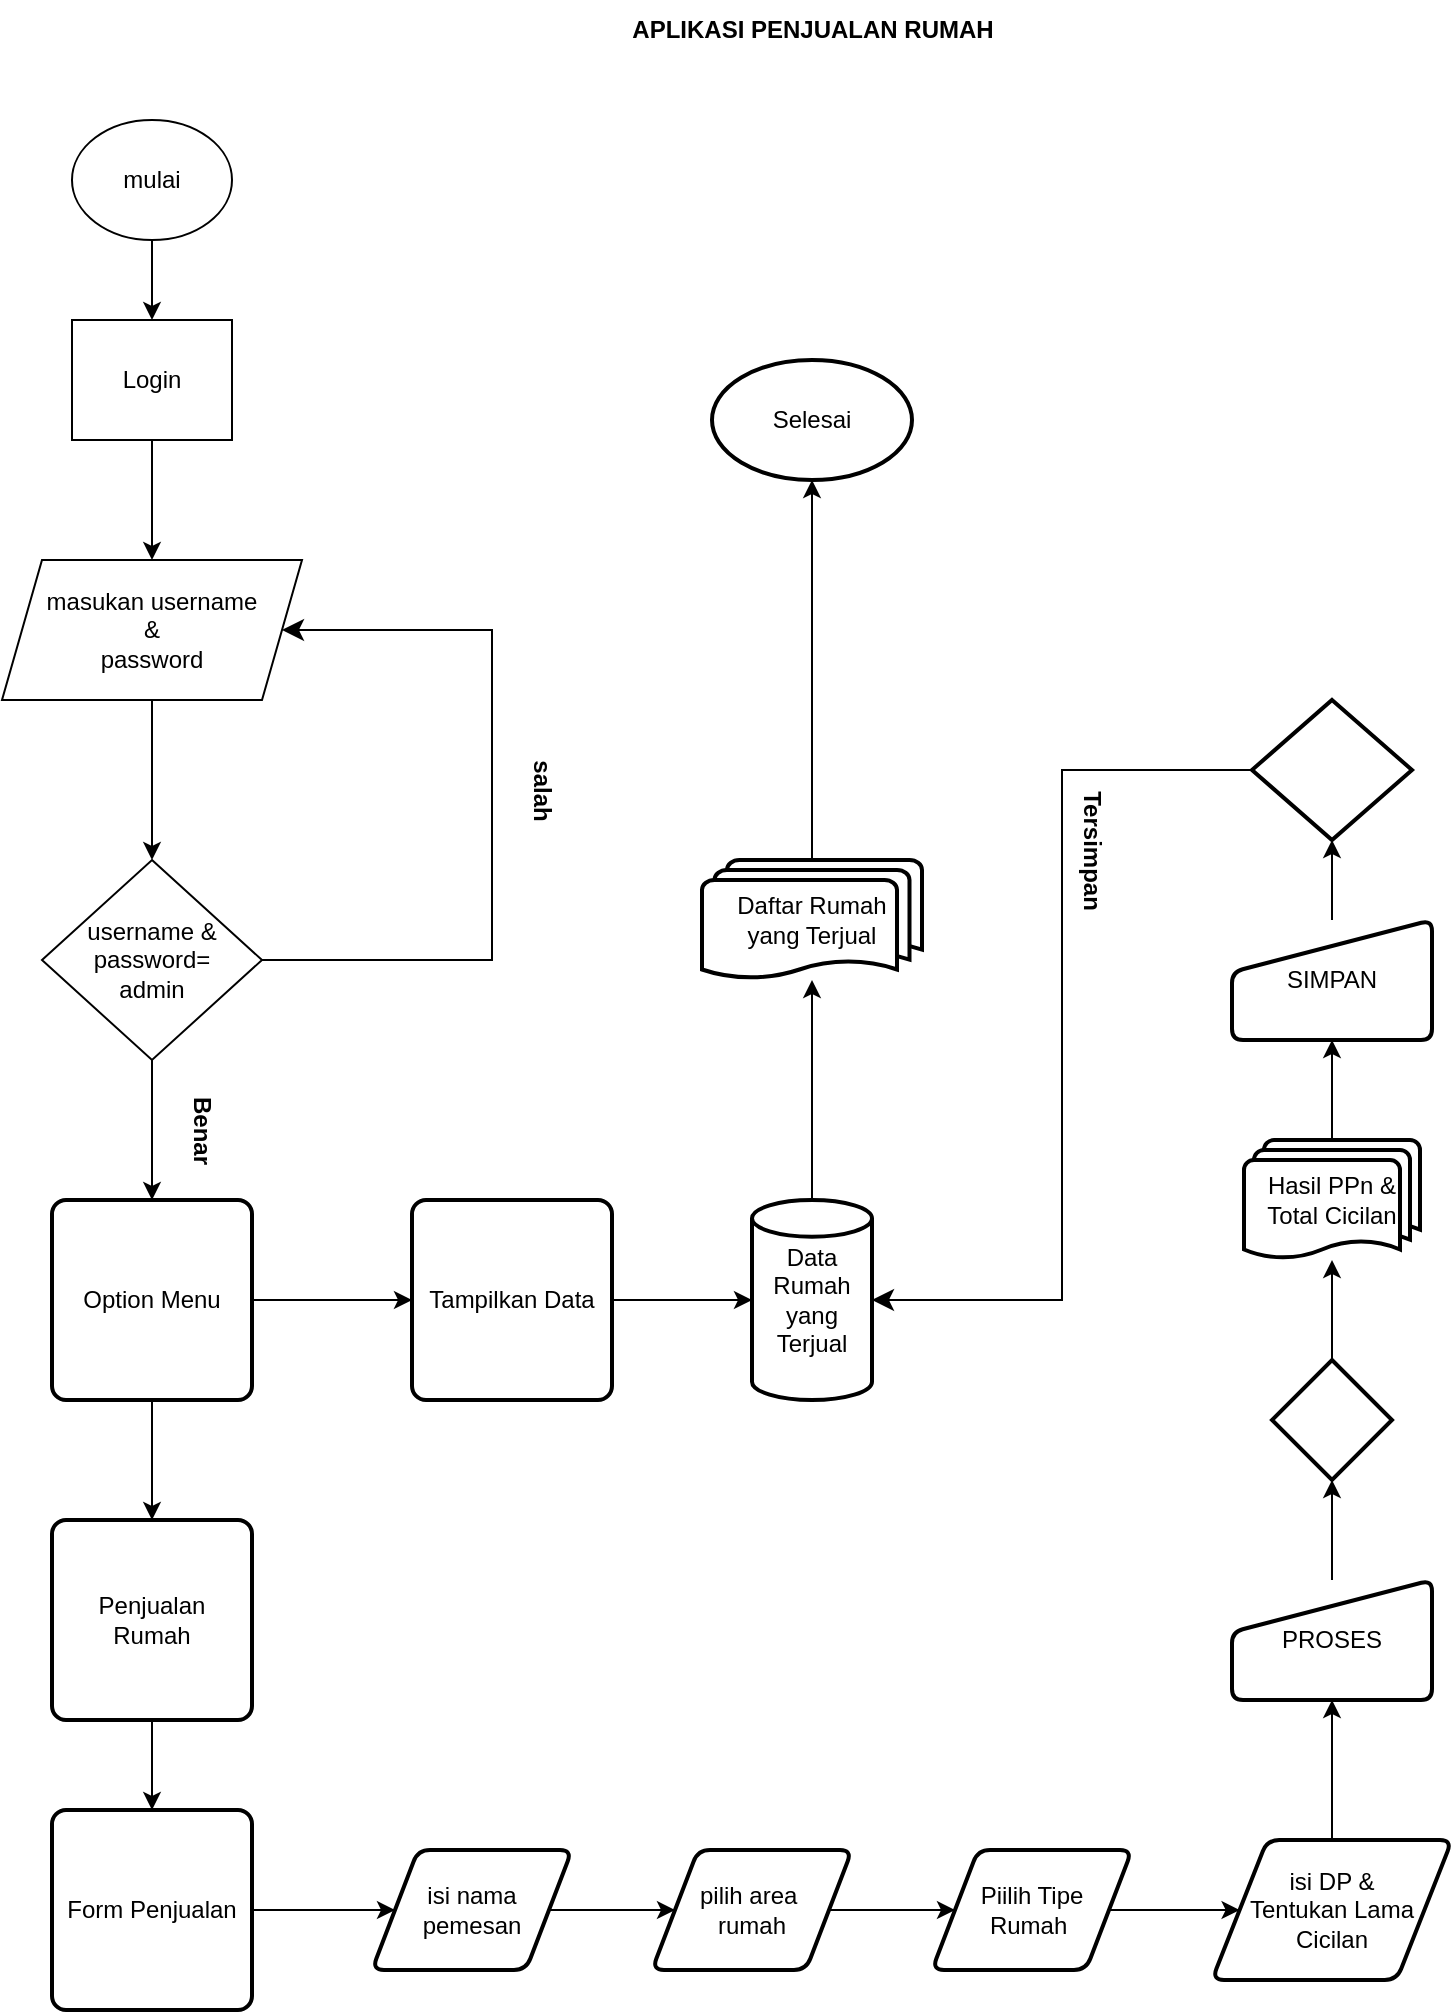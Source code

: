 <mxfile version="21.3.2" type="device">
  <diagram id="QNr39RO0neD-kGLhvGBC" name="Page-1">
    <mxGraphModel dx="880" dy="484" grid="1" gridSize="10" guides="1" tooltips="1" connect="1" arrows="1" fold="1" page="1" pageScale="1" pageWidth="850" pageHeight="1100" math="0" shadow="0">
      <root>
        <mxCell id="0" />
        <mxCell id="1" parent="0" />
        <mxCell id="nxCbs1pdP1Zf_kIPYSIz-1" value="APLIKASI PENJUALAN RUMAH" style="text;html=1;align=center;verticalAlign=middle;resizable=0;points=[];autosize=1;fontStyle=1" parent="1" vertex="1">
          <mxGeometry x="310" y="40" width="200" height="30" as="geometry" />
        </mxCell>
        <mxCell id="nxCbs1pdP1Zf_kIPYSIz-16" value="mulai" style="ellipse;whiteSpace=wrap;html=1;" parent="1" vertex="1">
          <mxGeometry x="40" y="100" width="80" height="60" as="geometry" />
        </mxCell>
        <mxCell id="nxCbs1pdP1Zf_kIPYSIz-20" value="" style="edgeStyle=orthogonalEdgeStyle;rounded=0;orthogonalLoop=1;jettySize=auto;html=1;" parent="1" source="nxCbs1pdP1Zf_kIPYSIz-16" target="nxCbs1pdP1Zf_kIPYSIz-17" edge="1">
          <mxGeometry relative="1" as="geometry" />
        </mxCell>
        <mxCell id="nxCbs1pdP1Zf_kIPYSIz-22" value="" style="edgeStyle=orthogonalEdgeStyle;rounded=0;orthogonalLoop=1;jettySize=auto;html=1;" parent="1" source="nxCbs1pdP1Zf_kIPYSIz-17" target="nxCbs1pdP1Zf_kIPYSIz-21" edge="1">
          <mxGeometry relative="1" as="geometry" />
        </mxCell>
        <mxCell id="nxCbs1pdP1Zf_kIPYSIz-17" value="Login" style="rounded=0;whiteSpace=wrap;html=1;" parent="1" vertex="1">
          <mxGeometry x="40" y="200" width="80" height="60" as="geometry" />
        </mxCell>
        <mxCell id="sNZgQSHQu83Z93GB654U-2" value="" style="edgeStyle=orthogonalEdgeStyle;rounded=0;orthogonalLoop=1;jettySize=auto;html=1;" edge="1" parent="1" source="nxCbs1pdP1Zf_kIPYSIz-21" target="nxCbs1pdP1Zf_kIPYSIz-23">
          <mxGeometry relative="1" as="geometry" />
        </mxCell>
        <mxCell id="nxCbs1pdP1Zf_kIPYSIz-21" value="masukan username&lt;br&gt;&amp;amp;&lt;br&gt;password" style="shape=parallelogram;perimeter=parallelogramPerimeter;whiteSpace=wrap;html=1;fixedSize=1;size=20;" parent="1" vertex="1">
          <mxGeometry x="5" y="320" width="150" height="70" as="geometry" />
        </mxCell>
        <mxCell id="sNZgQSHQu83Z93GB654U-53" value="" style="edgeStyle=orthogonalEdgeStyle;rounded=0;orthogonalLoop=1;jettySize=auto;html=1;" edge="1" parent="1" source="nxCbs1pdP1Zf_kIPYSIz-23" target="sNZgQSHQu83Z93GB654U-51">
          <mxGeometry relative="1" as="geometry" />
        </mxCell>
        <mxCell id="nxCbs1pdP1Zf_kIPYSIz-23" value="username &amp;amp; password=&lt;br&gt;admin" style="rhombus;whiteSpace=wrap;html=1;" parent="1" vertex="1">
          <mxGeometry x="25" y="470" width="110" height="100" as="geometry" />
        </mxCell>
        <mxCell id="sNZgQSHQu83Z93GB654U-3" value="" style="edgeStyle=elbowEdgeStyle;elbow=horizontal;endArrow=classic;html=1;curved=0;rounded=0;endSize=8;startSize=8;exitX=1;exitY=0.5;exitDx=0;exitDy=0;" edge="1" parent="1" source="nxCbs1pdP1Zf_kIPYSIz-23" target="nxCbs1pdP1Zf_kIPYSIz-21">
          <mxGeometry width="50" height="50" relative="1" as="geometry">
            <mxPoint x="400" y="580" as="sourcePoint" />
            <mxPoint x="430" y="370" as="targetPoint" />
            <Array as="points">
              <mxPoint x="250" y="450" />
            </Array>
          </mxGeometry>
        </mxCell>
        <mxCell id="sNZgQSHQu83Z93GB654U-4" value="salah" style="text;html=1;align=center;verticalAlign=middle;resizable=0;points=[];autosize=1;strokeColor=none;fillColor=none;rotation=90;fontStyle=1" vertex="1" parent="1">
          <mxGeometry x="250" y="420" width="50" height="30" as="geometry" />
        </mxCell>
        <mxCell id="sNZgQSHQu83Z93GB654U-9" value="Benar" style="text;html=1;align=center;verticalAlign=middle;resizable=0;points=[];autosize=1;strokeColor=none;fillColor=none;rotation=90;fontStyle=1" vertex="1" parent="1">
          <mxGeometry x="75" y="590" width="60" height="30" as="geometry" />
        </mxCell>
        <mxCell id="sNZgQSHQu83Z93GB654U-87" value="" style="edgeStyle=orthogonalEdgeStyle;rounded=0;orthogonalLoop=1;jettySize=auto;html=1;" edge="1" parent="1" source="sNZgQSHQu83Z93GB654U-40" target="sNZgQSHQu83Z93GB654U-85">
          <mxGeometry relative="1" as="geometry" />
        </mxCell>
        <mxCell id="sNZgQSHQu83Z93GB654U-40" value="Penjualan &lt;br&gt;Rumah" style="rounded=1;whiteSpace=wrap;html=1;absoluteArcSize=1;arcSize=14;strokeWidth=2;" vertex="1" parent="1">
          <mxGeometry x="30" y="800" width="100" height="100" as="geometry" />
        </mxCell>
        <mxCell id="sNZgQSHQu83Z93GB654U-69" value="" style="edgeStyle=orthogonalEdgeStyle;rounded=0;orthogonalLoop=1;jettySize=auto;html=1;" edge="1" parent="1" source="sNZgQSHQu83Z93GB654U-44" target="sNZgQSHQu83Z93GB654U-68">
          <mxGeometry relative="1" as="geometry" />
        </mxCell>
        <mxCell id="sNZgQSHQu83Z93GB654U-44" value="Tampilkan Data" style="rounded=1;whiteSpace=wrap;html=1;absoluteArcSize=1;arcSize=14;strokeWidth=2;" vertex="1" parent="1">
          <mxGeometry x="210" y="640" width="100" height="100" as="geometry" />
        </mxCell>
        <mxCell id="sNZgQSHQu83Z93GB654U-54" value="" style="edgeStyle=orthogonalEdgeStyle;rounded=0;orthogonalLoop=1;jettySize=auto;html=1;" edge="1" parent="1" source="sNZgQSHQu83Z93GB654U-51" target="sNZgQSHQu83Z93GB654U-44">
          <mxGeometry relative="1" as="geometry" />
        </mxCell>
        <mxCell id="sNZgQSHQu83Z93GB654U-55" value="" style="edgeStyle=orthogonalEdgeStyle;rounded=0;orthogonalLoop=1;jettySize=auto;html=1;" edge="1" parent="1" source="sNZgQSHQu83Z93GB654U-51" target="sNZgQSHQu83Z93GB654U-40">
          <mxGeometry relative="1" as="geometry" />
        </mxCell>
        <mxCell id="sNZgQSHQu83Z93GB654U-51" value="Option Menu" style="rounded=1;whiteSpace=wrap;html=1;absoluteArcSize=1;arcSize=14;strokeWidth=2;" vertex="1" parent="1">
          <mxGeometry x="30" y="640" width="100" height="100" as="geometry" />
        </mxCell>
        <mxCell id="sNZgQSHQu83Z93GB654U-61" value="" style="edgeStyle=orthogonalEdgeStyle;rounded=0;orthogonalLoop=1;jettySize=auto;html=1;" edge="1" parent="1" source="sNZgQSHQu83Z93GB654U-56" target="sNZgQSHQu83Z93GB654U-57">
          <mxGeometry relative="1" as="geometry" />
        </mxCell>
        <mxCell id="sNZgQSHQu83Z93GB654U-56" value="isi nama&lt;br&gt;pemesan" style="shape=parallelogram;html=1;strokeWidth=2;perimeter=parallelogramPerimeter;whiteSpace=wrap;rounded=1;arcSize=12;size=0.23;" vertex="1" parent="1">
          <mxGeometry x="190" y="965" width="100" height="60" as="geometry" />
        </mxCell>
        <mxCell id="sNZgQSHQu83Z93GB654U-62" value="" style="edgeStyle=orthogonalEdgeStyle;rounded=0;orthogonalLoop=1;jettySize=auto;html=1;" edge="1" parent="1" source="sNZgQSHQu83Z93GB654U-57" target="sNZgQSHQu83Z93GB654U-58">
          <mxGeometry relative="1" as="geometry" />
        </mxCell>
        <mxCell id="sNZgQSHQu83Z93GB654U-57" value="pilih area&amp;nbsp;&lt;br&gt;rumah" style="shape=parallelogram;html=1;strokeWidth=2;perimeter=parallelogramPerimeter;whiteSpace=wrap;rounded=1;arcSize=12;size=0.23;" vertex="1" parent="1">
          <mxGeometry x="330" y="965" width="100" height="60" as="geometry" />
        </mxCell>
        <mxCell id="sNZgQSHQu83Z93GB654U-63" value="" style="edgeStyle=orthogonalEdgeStyle;rounded=0;orthogonalLoop=1;jettySize=auto;html=1;" edge="1" parent="1" source="sNZgQSHQu83Z93GB654U-58" target="sNZgQSHQu83Z93GB654U-59">
          <mxGeometry relative="1" as="geometry" />
        </mxCell>
        <mxCell id="sNZgQSHQu83Z93GB654U-58" value="Piilih Tipe&lt;br&gt;Rumah&amp;nbsp;" style="shape=parallelogram;html=1;strokeWidth=2;perimeter=parallelogramPerimeter;whiteSpace=wrap;rounded=1;arcSize=12;size=0.23;" vertex="1" parent="1">
          <mxGeometry x="470" y="965" width="100" height="60" as="geometry" />
        </mxCell>
        <mxCell id="sNZgQSHQu83Z93GB654U-71" value="" style="edgeStyle=orthogonalEdgeStyle;rounded=0;orthogonalLoop=1;jettySize=auto;html=1;" edge="1" parent="1" source="sNZgQSHQu83Z93GB654U-59" target="sNZgQSHQu83Z93GB654U-70">
          <mxGeometry relative="1" as="geometry" />
        </mxCell>
        <mxCell id="sNZgQSHQu83Z93GB654U-59" value="isi DP &amp;amp;&lt;br&gt;Tentukan Lama&lt;br&gt;Cicilan" style="shape=parallelogram;html=1;strokeWidth=2;perimeter=parallelogramPerimeter;whiteSpace=wrap;rounded=1;arcSize=12;size=0.23;" vertex="1" parent="1">
          <mxGeometry x="610" y="960" width="120" height="70" as="geometry" />
        </mxCell>
        <mxCell id="sNZgQSHQu83Z93GB654U-74" value="" style="edgeStyle=orthogonalEdgeStyle;rounded=0;orthogonalLoop=1;jettySize=auto;html=1;" edge="1" parent="1" source="sNZgQSHQu83Z93GB654U-65" target="sNZgQSHQu83Z93GB654U-73">
          <mxGeometry relative="1" as="geometry" />
        </mxCell>
        <mxCell id="sNZgQSHQu83Z93GB654U-65" value="" style="strokeWidth=2;html=1;shape=mxgraph.flowchart.decision;whiteSpace=wrap;" vertex="1" parent="1">
          <mxGeometry x="640" y="720" width="60" height="60" as="geometry" />
        </mxCell>
        <mxCell id="sNZgQSHQu83Z93GB654U-82" value="" style="edgeStyle=orthogonalEdgeStyle;rounded=0;orthogonalLoop=1;jettySize=auto;html=1;" edge="1" parent="1" source="sNZgQSHQu83Z93GB654U-68" target="sNZgQSHQu83Z93GB654U-81">
          <mxGeometry relative="1" as="geometry" />
        </mxCell>
        <mxCell id="sNZgQSHQu83Z93GB654U-68" value="Data Rumah yang Terjual" style="strokeWidth=2;html=1;shape=mxgraph.flowchart.direct_data;whiteSpace=wrap;direction=north;" vertex="1" parent="1">
          <mxGeometry x="380" y="640" width="60" height="100" as="geometry" />
        </mxCell>
        <mxCell id="sNZgQSHQu83Z93GB654U-72" value="" style="edgeStyle=orthogonalEdgeStyle;rounded=0;orthogonalLoop=1;jettySize=auto;html=1;" edge="1" parent="1" source="sNZgQSHQu83Z93GB654U-70" target="sNZgQSHQu83Z93GB654U-65">
          <mxGeometry relative="1" as="geometry" />
        </mxCell>
        <mxCell id="sNZgQSHQu83Z93GB654U-70" value="PROSES" style="html=1;strokeWidth=2;shape=manualInput;whiteSpace=wrap;rounded=1;size=26;arcSize=11;" vertex="1" parent="1">
          <mxGeometry x="620" y="830" width="100" height="60" as="geometry" />
        </mxCell>
        <mxCell id="sNZgQSHQu83Z93GB654U-76" value="" style="edgeStyle=orthogonalEdgeStyle;rounded=0;orthogonalLoop=1;jettySize=auto;html=1;" edge="1" parent="1" source="sNZgQSHQu83Z93GB654U-73" target="sNZgQSHQu83Z93GB654U-75">
          <mxGeometry relative="1" as="geometry" />
        </mxCell>
        <mxCell id="sNZgQSHQu83Z93GB654U-73" value="Hasil PPn &amp;amp;&lt;br&gt;Total Cicilan" style="strokeWidth=2;html=1;shape=mxgraph.flowchart.multi-document;whiteSpace=wrap;" vertex="1" parent="1">
          <mxGeometry x="626" y="610" width="88" height="60" as="geometry" />
        </mxCell>
        <mxCell id="sNZgQSHQu83Z93GB654U-78" value="" style="edgeStyle=orthogonalEdgeStyle;rounded=0;orthogonalLoop=1;jettySize=auto;html=1;" edge="1" parent="1" source="sNZgQSHQu83Z93GB654U-75" target="sNZgQSHQu83Z93GB654U-77">
          <mxGeometry relative="1" as="geometry" />
        </mxCell>
        <mxCell id="sNZgQSHQu83Z93GB654U-75" value="SIMPAN" style="html=1;strokeWidth=2;shape=manualInput;whiteSpace=wrap;rounded=1;size=26;arcSize=11;" vertex="1" parent="1">
          <mxGeometry x="620" y="500" width="100" height="60" as="geometry" />
        </mxCell>
        <mxCell id="sNZgQSHQu83Z93GB654U-77" value="" style="strokeWidth=2;html=1;shape=mxgraph.flowchart.decision;whiteSpace=wrap;" vertex="1" parent="1">
          <mxGeometry x="630" y="390" width="80" height="70" as="geometry" />
        </mxCell>
        <mxCell id="sNZgQSHQu83Z93GB654U-79" value="" style="edgeStyle=elbowEdgeStyle;elbow=horizontal;endArrow=classic;html=1;curved=0;rounded=0;endSize=8;startSize=8;exitX=0;exitY=0.5;exitDx=0;exitDy=0;exitPerimeter=0;entryX=0.5;entryY=1;entryDx=0;entryDy=0;entryPerimeter=0;" edge="1" parent="1" source="sNZgQSHQu83Z93GB654U-77" target="sNZgQSHQu83Z93GB654U-68">
          <mxGeometry width="50" height="50" relative="1" as="geometry">
            <mxPoint x="430" y="590" as="sourcePoint" />
            <mxPoint x="540" y="480" as="targetPoint" />
          </mxGeometry>
        </mxCell>
        <mxCell id="sNZgQSHQu83Z93GB654U-80" value="Tersimpan" style="text;html=1;align=center;verticalAlign=middle;resizable=0;points=[];autosize=1;strokeColor=none;fillColor=none;rotation=90;fontStyle=1" vertex="1" parent="1">
          <mxGeometry x="510" y="450" width="80" height="30" as="geometry" />
        </mxCell>
        <mxCell id="sNZgQSHQu83Z93GB654U-84" value="" style="edgeStyle=orthogonalEdgeStyle;rounded=0;orthogonalLoop=1;jettySize=auto;html=1;" edge="1" parent="1" source="sNZgQSHQu83Z93GB654U-81" target="sNZgQSHQu83Z93GB654U-83">
          <mxGeometry relative="1" as="geometry" />
        </mxCell>
        <mxCell id="sNZgQSHQu83Z93GB654U-81" value="Daftar Rumah&lt;br&gt;yang Terjual" style="strokeWidth=2;html=1;shape=mxgraph.flowchart.multi-document;whiteSpace=wrap;" vertex="1" parent="1">
          <mxGeometry x="355" y="470" width="110" height="60" as="geometry" />
        </mxCell>
        <mxCell id="sNZgQSHQu83Z93GB654U-83" value="Selesai" style="strokeWidth=2;html=1;shape=mxgraph.flowchart.start_1;whiteSpace=wrap;" vertex="1" parent="1">
          <mxGeometry x="360" y="220" width="100" height="60" as="geometry" />
        </mxCell>
        <mxCell id="sNZgQSHQu83Z93GB654U-88" value="" style="edgeStyle=orthogonalEdgeStyle;rounded=0;orthogonalLoop=1;jettySize=auto;html=1;" edge="1" parent="1" source="sNZgQSHQu83Z93GB654U-85" target="sNZgQSHQu83Z93GB654U-56">
          <mxGeometry relative="1" as="geometry" />
        </mxCell>
        <mxCell id="sNZgQSHQu83Z93GB654U-85" value="Form Penjualan" style="rounded=1;whiteSpace=wrap;html=1;absoluteArcSize=1;arcSize=14;strokeWidth=2;" vertex="1" parent="1">
          <mxGeometry x="30" y="945" width="100" height="100" as="geometry" />
        </mxCell>
      </root>
    </mxGraphModel>
  </diagram>
</mxfile>
